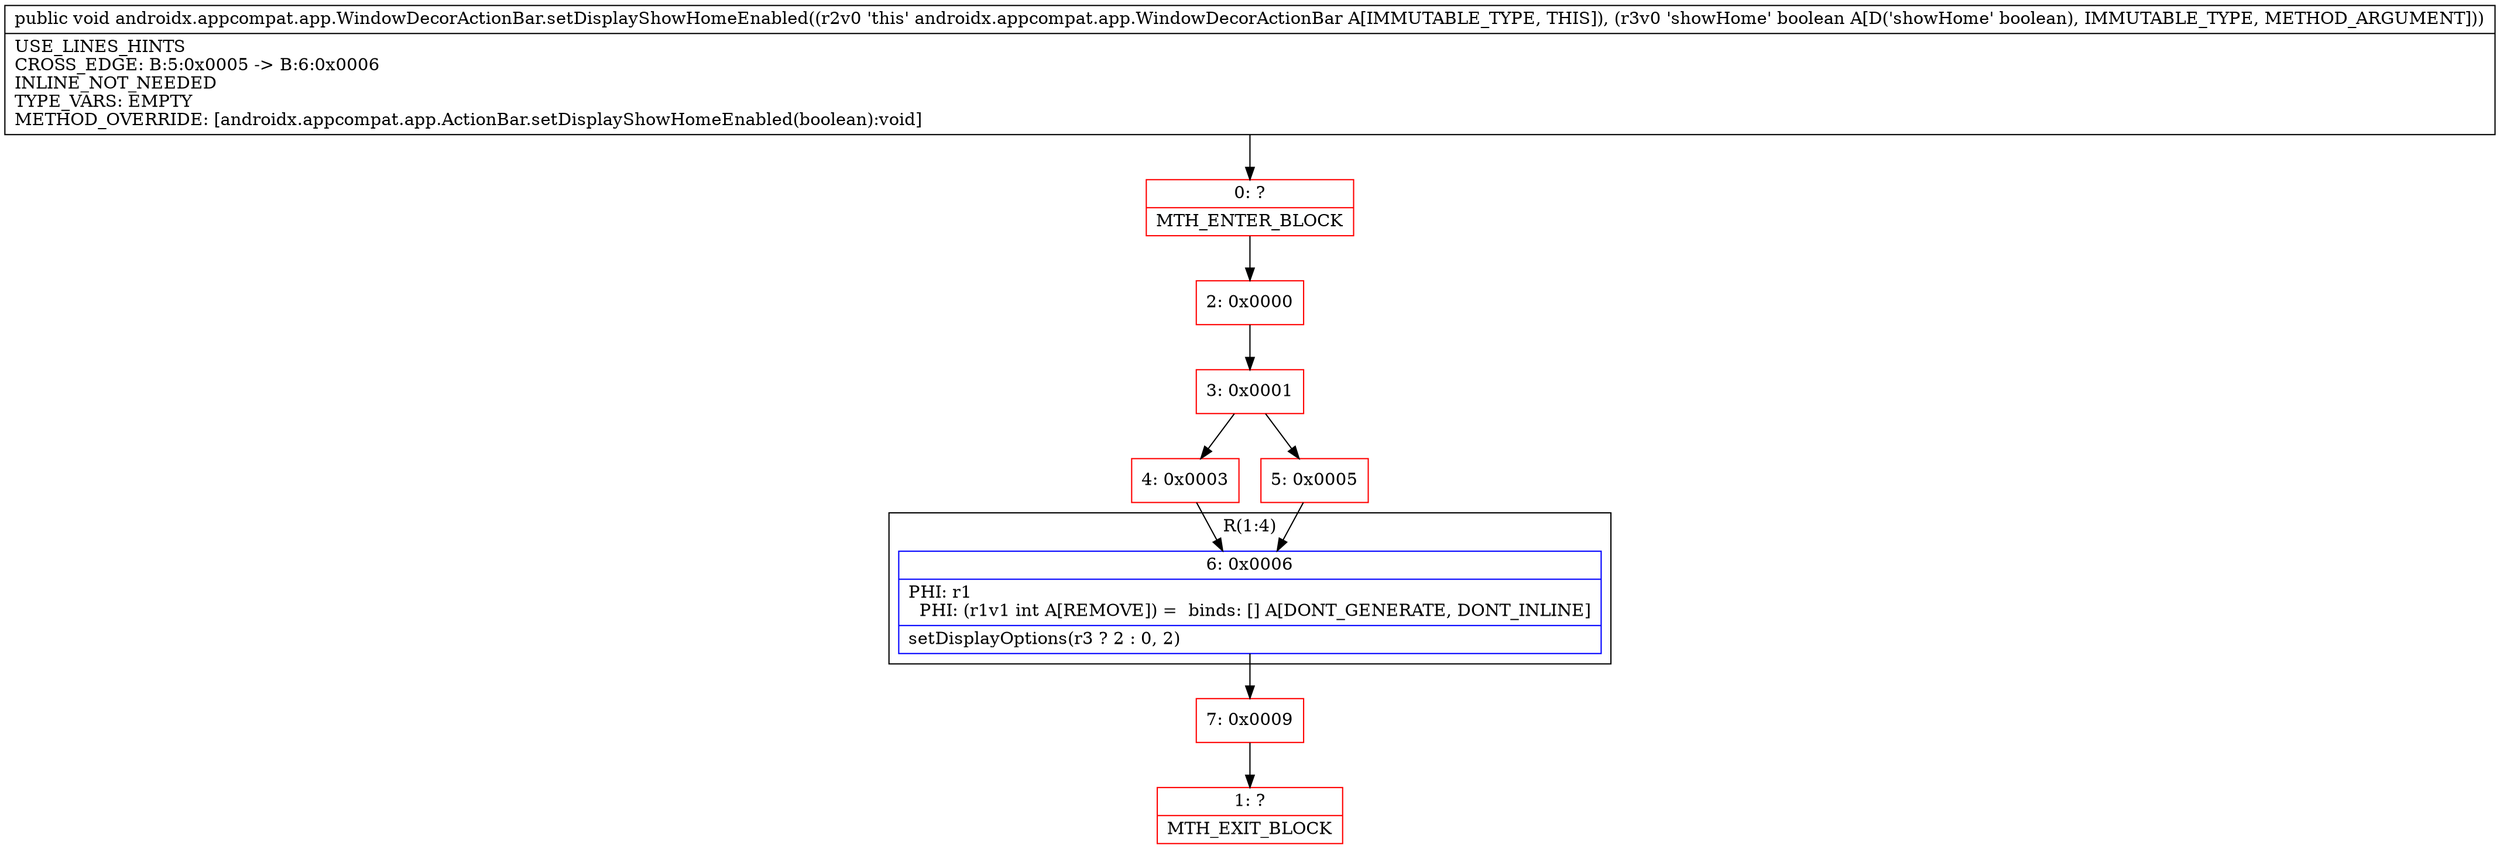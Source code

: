 digraph "CFG forandroidx.appcompat.app.WindowDecorActionBar.setDisplayShowHomeEnabled(Z)V" {
subgraph cluster_Region_298744820 {
label = "R(1:4)";
node [shape=record,color=blue];
Node_6 [shape=record,label="{6\:\ 0x0006|PHI: r1 \l  PHI: (r1v1 int A[REMOVE]) =  binds: [] A[DONT_GENERATE, DONT_INLINE]\l|setDisplayOptions(r3 ? 2 : 0, 2)\l}"];
}
Node_0 [shape=record,color=red,label="{0\:\ ?|MTH_ENTER_BLOCK\l}"];
Node_2 [shape=record,color=red,label="{2\:\ 0x0000}"];
Node_3 [shape=record,color=red,label="{3\:\ 0x0001}"];
Node_4 [shape=record,color=red,label="{4\:\ 0x0003}"];
Node_7 [shape=record,color=red,label="{7\:\ 0x0009}"];
Node_1 [shape=record,color=red,label="{1\:\ ?|MTH_EXIT_BLOCK\l}"];
Node_5 [shape=record,color=red,label="{5\:\ 0x0005}"];
MethodNode[shape=record,label="{public void androidx.appcompat.app.WindowDecorActionBar.setDisplayShowHomeEnabled((r2v0 'this' androidx.appcompat.app.WindowDecorActionBar A[IMMUTABLE_TYPE, THIS]), (r3v0 'showHome' boolean A[D('showHome' boolean), IMMUTABLE_TYPE, METHOD_ARGUMENT]))  | USE_LINES_HINTS\lCROSS_EDGE: B:5:0x0005 \-\> B:6:0x0006\lINLINE_NOT_NEEDED\lTYPE_VARS: EMPTY\lMETHOD_OVERRIDE: [androidx.appcompat.app.ActionBar.setDisplayShowHomeEnabled(boolean):void]\l}"];
MethodNode -> Node_0;Node_6 -> Node_7;
Node_0 -> Node_2;
Node_2 -> Node_3;
Node_3 -> Node_4;
Node_3 -> Node_5;
Node_4 -> Node_6;
Node_7 -> Node_1;
Node_5 -> Node_6;
}

